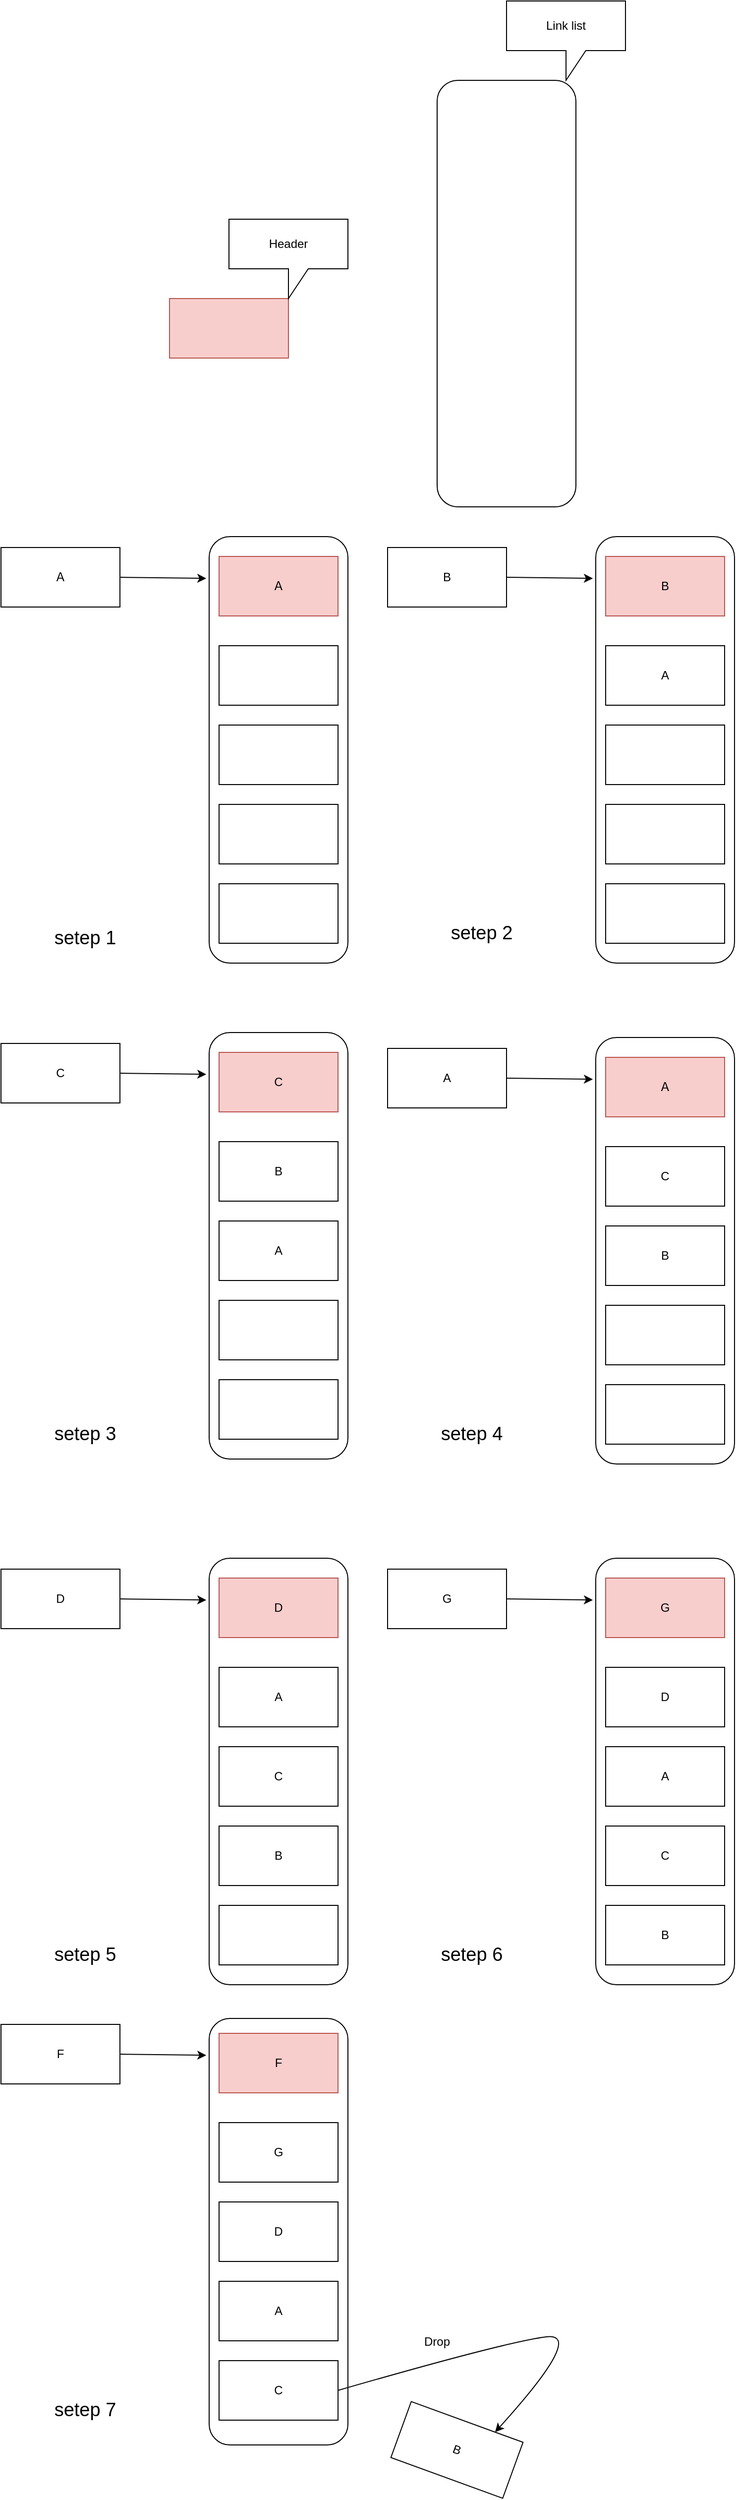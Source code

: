<mxfile version="14.1.8" type="device"><diagram id="eVZhMSxAnLaUQ7Z3V6Ou" name="Page-1"><mxGraphModel dx="1106" dy="1941" grid="1" gridSize="10" guides="1" tooltips="1" connect="1" arrows="1" fold="1" page="1" pageScale="1" pageWidth="827" pageHeight="1169" math="0" shadow="0"><root><mxCell id="0"/><mxCell id="1" parent="0"/><mxCell id="n7UyJePPDxXE7oI8OFcS-56" value="" style="rounded=1;whiteSpace=wrap;html=1;" vertex="1" parent="1"><mxGeometry x="260" y="1664" width="140" height="430" as="geometry"/></mxCell><mxCell id="n7UyJePPDxXE7oI8OFcS-1" value="" style="rounded=1;whiteSpace=wrap;html=1;" vertex="1" parent="1"><mxGeometry x="260" y="170" width="140" height="430" as="geometry"/></mxCell><mxCell id="n7UyJePPDxXE7oI8OFcS-2" value="Ａ" style="rounded=0;whiteSpace=wrap;html=1;fillColor=#f8cecc;strokeColor=#b85450;" vertex="1" parent="1"><mxGeometry x="270" y="190" width="120" height="60" as="geometry"/></mxCell><mxCell id="n7UyJePPDxXE7oI8OFcS-3" value="" style="rounded=0;whiteSpace=wrap;html=1;" vertex="1" parent="1"><mxGeometry x="270" y="280" width="120" height="60" as="geometry"/></mxCell><mxCell id="n7UyJePPDxXE7oI8OFcS-4" value="" style="rounded=0;whiteSpace=wrap;html=1;" vertex="1" parent="1"><mxGeometry x="270" y="360" width="120" height="60" as="geometry"/></mxCell><mxCell id="n7UyJePPDxXE7oI8OFcS-5" value="" style="rounded=0;whiteSpace=wrap;html=1;" vertex="1" parent="1"><mxGeometry x="270" y="440" width="120" height="60" as="geometry"/></mxCell><mxCell id="n7UyJePPDxXE7oI8OFcS-6" value="" style="rounded=0;whiteSpace=wrap;html=1;" vertex="1" parent="1"><mxGeometry x="270" y="520" width="120" height="60" as="geometry"/></mxCell><mxCell id="n7UyJePPDxXE7oI8OFcS-7" value="Ａ" style="rounded=0;whiteSpace=wrap;html=1;" vertex="1" parent="1"><mxGeometry x="50" y="181" width="120" height="60" as="geometry"/></mxCell><mxCell id="n7UyJePPDxXE7oI8OFcS-8" value="" style="endArrow=classic;html=1;entryX=-0.021;entryY=0.098;entryDx=0;entryDy=0;entryPerimeter=0;exitX=1;exitY=0.5;exitDx=0;exitDy=0;" edge="1" parent="1" source="n7UyJePPDxXE7oI8OFcS-7" target="n7UyJePPDxXE7oI8OFcS-1"><mxGeometry width="50" height="50" relative="1" as="geometry"><mxPoint x="210" y="170" as="sourcePoint"/><mxPoint x="260" y="120" as="targetPoint"/></mxGeometry></mxCell><mxCell id="n7UyJePPDxXE7oI8OFcS-9" value="" style="rounded=1;whiteSpace=wrap;html=1;" vertex="1" parent="1"><mxGeometry x="650" y="170" width="140" height="430" as="geometry"/></mxCell><mxCell id="n7UyJePPDxXE7oI8OFcS-10" value="B" style="rounded=0;whiteSpace=wrap;html=1;fillColor=#f8cecc;strokeColor=#b85450;" vertex="1" parent="1"><mxGeometry x="660" y="190" width="120" height="60" as="geometry"/></mxCell><mxCell id="n7UyJePPDxXE7oI8OFcS-11" value="A" style="rounded=0;whiteSpace=wrap;html=1;" vertex="1" parent="1"><mxGeometry x="660" y="280" width="120" height="60" as="geometry"/></mxCell><mxCell id="n7UyJePPDxXE7oI8OFcS-12" value="" style="rounded=0;whiteSpace=wrap;html=1;" vertex="1" parent="1"><mxGeometry x="660" y="360" width="120" height="60" as="geometry"/></mxCell><mxCell id="n7UyJePPDxXE7oI8OFcS-13" value="" style="rounded=0;whiteSpace=wrap;html=1;" vertex="1" parent="1"><mxGeometry x="660" y="440" width="120" height="60" as="geometry"/></mxCell><mxCell id="n7UyJePPDxXE7oI8OFcS-14" value="" style="rounded=0;whiteSpace=wrap;html=1;" vertex="1" parent="1"><mxGeometry x="660" y="520" width="120" height="60" as="geometry"/></mxCell><mxCell id="n7UyJePPDxXE7oI8OFcS-15" value="B" style="rounded=0;whiteSpace=wrap;html=1;" vertex="1" parent="1"><mxGeometry x="440" y="181" width="120" height="60" as="geometry"/></mxCell><mxCell id="n7UyJePPDxXE7oI8OFcS-16" value="" style="endArrow=classic;html=1;entryX=-0.021;entryY=0.098;entryDx=0;entryDy=0;entryPerimeter=0;exitX=1;exitY=0.5;exitDx=0;exitDy=0;" edge="1" parent="1" source="n7UyJePPDxXE7oI8OFcS-15" target="n7UyJePPDxXE7oI8OFcS-9"><mxGeometry width="50" height="50" relative="1" as="geometry"><mxPoint x="600" y="170" as="sourcePoint"/><mxPoint x="650" y="120" as="targetPoint"/></mxGeometry></mxCell><mxCell id="n7UyJePPDxXE7oI8OFcS-17" value="" style="rounded=1;whiteSpace=wrap;html=1;" vertex="1" parent="1"><mxGeometry x="260" y="670" width="140" height="430" as="geometry"/></mxCell><mxCell id="n7UyJePPDxXE7oI8OFcS-18" value="C" style="rounded=0;whiteSpace=wrap;html=1;fillColor=#f8cecc;strokeColor=#b85450;" vertex="1" parent="1"><mxGeometry x="270" y="690" width="120" height="60" as="geometry"/></mxCell><mxCell id="n7UyJePPDxXE7oI8OFcS-19" value="B" style="rounded=0;whiteSpace=wrap;html=1;" vertex="1" parent="1"><mxGeometry x="270" y="780" width="120" height="60" as="geometry"/></mxCell><mxCell id="n7UyJePPDxXE7oI8OFcS-20" value="A" style="rounded=0;whiteSpace=wrap;html=1;" vertex="1" parent="1"><mxGeometry x="270" y="860" width="120" height="60" as="geometry"/></mxCell><mxCell id="n7UyJePPDxXE7oI8OFcS-21" value="" style="rounded=0;whiteSpace=wrap;html=1;" vertex="1" parent="1"><mxGeometry x="270" y="940" width="120" height="60" as="geometry"/></mxCell><mxCell id="n7UyJePPDxXE7oI8OFcS-22" value="" style="rounded=0;whiteSpace=wrap;html=1;" vertex="1" parent="1"><mxGeometry x="270" y="1020" width="120" height="60" as="geometry"/></mxCell><mxCell id="n7UyJePPDxXE7oI8OFcS-23" value="C" style="rounded=0;whiteSpace=wrap;html=1;" vertex="1" parent="1"><mxGeometry x="50" y="681" width="120" height="60" as="geometry"/></mxCell><mxCell id="n7UyJePPDxXE7oI8OFcS-24" value="" style="endArrow=classic;html=1;entryX=-0.021;entryY=0.098;entryDx=0;entryDy=0;entryPerimeter=0;exitX=1;exitY=0.5;exitDx=0;exitDy=0;" edge="1" parent="1" source="n7UyJePPDxXE7oI8OFcS-23" target="n7UyJePPDxXE7oI8OFcS-17"><mxGeometry width="50" height="50" relative="1" as="geometry"><mxPoint x="210" y="670" as="sourcePoint"/><mxPoint x="260" y="620" as="targetPoint"/></mxGeometry></mxCell><mxCell id="n7UyJePPDxXE7oI8OFcS-25" value="" style="rounded=1;whiteSpace=wrap;html=1;" vertex="1" parent="1"><mxGeometry x="650" y="675" width="140" height="430" as="geometry"/></mxCell><mxCell id="n7UyJePPDxXE7oI8OFcS-26" value="Ａ" style="rounded=0;whiteSpace=wrap;html=1;fillColor=#f8cecc;strokeColor=#b85450;" vertex="1" parent="1"><mxGeometry x="660" y="695" width="120" height="60" as="geometry"/></mxCell><mxCell id="n7UyJePPDxXE7oI8OFcS-27" value="C" style="rounded=0;whiteSpace=wrap;html=1;" vertex="1" parent="1"><mxGeometry x="660" y="785" width="120" height="60" as="geometry"/></mxCell><mxCell id="n7UyJePPDxXE7oI8OFcS-28" value="B" style="rounded=0;whiteSpace=wrap;html=1;" vertex="1" parent="1"><mxGeometry x="660" y="865" width="120" height="60" as="geometry"/></mxCell><mxCell id="n7UyJePPDxXE7oI8OFcS-29" value="" style="rounded=0;whiteSpace=wrap;html=1;" vertex="1" parent="1"><mxGeometry x="660" y="945" width="120" height="60" as="geometry"/></mxCell><mxCell id="n7UyJePPDxXE7oI8OFcS-30" value="" style="rounded=0;whiteSpace=wrap;html=1;" vertex="1" parent="1"><mxGeometry x="660" y="1025" width="120" height="60" as="geometry"/></mxCell><mxCell id="n7UyJePPDxXE7oI8OFcS-31" value="A" style="rounded=0;whiteSpace=wrap;html=1;" vertex="1" parent="1"><mxGeometry x="440" y="686" width="120" height="60" as="geometry"/></mxCell><mxCell id="n7UyJePPDxXE7oI8OFcS-32" value="" style="endArrow=classic;html=1;entryX=-0.021;entryY=0.098;entryDx=0;entryDy=0;entryPerimeter=0;exitX=1;exitY=0.5;exitDx=0;exitDy=0;" edge="1" parent="1" source="n7UyJePPDxXE7oI8OFcS-31" target="n7UyJePPDxXE7oI8OFcS-25"><mxGeometry width="50" height="50" relative="1" as="geometry"><mxPoint x="600" y="675" as="sourcePoint"/><mxPoint x="650" y="625" as="targetPoint"/></mxGeometry></mxCell><mxCell id="n7UyJePPDxXE7oI8OFcS-33" value="" style="rounded=1;whiteSpace=wrap;html=1;" vertex="1" parent="1"><mxGeometry x="260" y="1200" width="140" height="430" as="geometry"/></mxCell><mxCell id="n7UyJePPDxXE7oI8OFcS-34" value="D" style="rounded=0;whiteSpace=wrap;html=1;fillColor=#f8cecc;strokeColor=#b85450;" vertex="1" parent="1"><mxGeometry x="270" y="1220" width="120" height="60" as="geometry"/></mxCell><mxCell id="n7UyJePPDxXE7oI8OFcS-35" value="A" style="rounded=0;whiteSpace=wrap;html=1;" vertex="1" parent="1"><mxGeometry x="270" y="1310" width="120" height="60" as="geometry"/></mxCell><mxCell id="n7UyJePPDxXE7oI8OFcS-36" value="C" style="rounded=0;whiteSpace=wrap;html=1;" vertex="1" parent="1"><mxGeometry x="270" y="1390" width="120" height="60" as="geometry"/></mxCell><mxCell id="n7UyJePPDxXE7oI8OFcS-37" value="B" style="rounded=0;whiteSpace=wrap;html=1;" vertex="1" parent="1"><mxGeometry x="270" y="1470" width="120" height="60" as="geometry"/></mxCell><mxCell id="n7UyJePPDxXE7oI8OFcS-38" value="" style="rounded=0;whiteSpace=wrap;html=1;" vertex="1" parent="1"><mxGeometry x="270" y="1550" width="120" height="60" as="geometry"/></mxCell><mxCell id="n7UyJePPDxXE7oI8OFcS-39" value="D" style="rounded=0;whiteSpace=wrap;html=1;" vertex="1" parent="1"><mxGeometry x="50" y="1211" width="120" height="60" as="geometry"/></mxCell><mxCell id="n7UyJePPDxXE7oI8OFcS-40" value="" style="endArrow=classic;html=1;entryX=-0.021;entryY=0.098;entryDx=0;entryDy=0;entryPerimeter=0;exitX=1;exitY=0.5;exitDx=0;exitDy=0;" edge="1" source="n7UyJePPDxXE7oI8OFcS-39" target="n7UyJePPDxXE7oI8OFcS-33" parent="1"><mxGeometry width="50" height="50" relative="1" as="geometry"><mxPoint x="210" y="1200" as="sourcePoint"/><mxPoint x="260" y="1150" as="targetPoint"/></mxGeometry></mxCell><mxCell id="n7UyJePPDxXE7oI8OFcS-41" value="" style="rounded=1;whiteSpace=wrap;html=1;" vertex="1" parent="1"><mxGeometry x="650" y="1200" width="140" height="430" as="geometry"/></mxCell><mxCell id="n7UyJePPDxXE7oI8OFcS-42" value="G" style="rounded=0;whiteSpace=wrap;html=1;fillColor=#f8cecc;strokeColor=#b85450;" vertex="1" parent="1"><mxGeometry x="660" y="1220" width="120" height="60" as="geometry"/></mxCell><mxCell id="n7UyJePPDxXE7oI8OFcS-43" value="D" style="rounded=0;whiteSpace=wrap;html=1;" vertex="1" parent="1"><mxGeometry x="660" y="1310" width="120" height="60" as="geometry"/></mxCell><mxCell id="n7UyJePPDxXE7oI8OFcS-44" value="A" style="rounded=0;whiteSpace=wrap;html=1;" vertex="1" parent="1"><mxGeometry x="660" y="1390" width="120" height="60" as="geometry"/></mxCell><mxCell id="n7UyJePPDxXE7oI8OFcS-45" value="C" style="rounded=0;whiteSpace=wrap;html=1;" vertex="1" parent="1"><mxGeometry x="660" y="1470" width="120" height="60" as="geometry"/></mxCell><mxCell id="n7UyJePPDxXE7oI8OFcS-46" value="B" style="rounded=0;whiteSpace=wrap;html=1;" vertex="1" parent="1"><mxGeometry x="660" y="1550" width="120" height="60" as="geometry"/></mxCell><mxCell id="n7UyJePPDxXE7oI8OFcS-47" value="G" style="rounded=0;whiteSpace=wrap;html=1;" vertex="1" parent="1"><mxGeometry x="440" y="1211" width="120" height="60" as="geometry"/></mxCell><mxCell id="n7UyJePPDxXE7oI8OFcS-48" value="" style="endArrow=classic;html=1;entryX=-0.021;entryY=0.098;entryDx=0;entryDy=0;entryPerimeter=0;exitX=1;exitY=0.5;exitDx=0;exitDy=0;" edge="1" source="n7UyJePPDxXE7oI8OFcS-47" target="n7UyJePPDxXE7oI8OFcS-41" parent="1"><mxGeometry width="50" height="50" relative="1" as="geometry"><mxPoint x="600" y="1200" as="sourcePoint"/><mxPoint x="650" y="1150" as="targetPoint"/></mxGeometry></mxCell><mxCell id="n7UyJePPDxXE7oI8OFcS-49" value="F" style="rounded=0;whiteSpace=wrap;html=1;fillColor=#f8cecc;strokeColor=#b85450;" vertex="1" parent="1"><mxGeometry x="270" y="1679" width="120" height="60" as="geometry"/></mxCell><mxCell id="n7UyJePPDxXE7oI8OFcS-50" value="G" style="rounded=0;whiteSpace=wrap;html=1;" vertex="1" parent="1"><mxGeometry x="270" y="1769" width="120" height="60" as="geometry"/></mxCell><mxCell id="n7UyJePPDxXE7oI8OFcS-51" value="D" style="rounded=0;whiteSpace=wrap;html=1;" vertex="1" parent="1"><mxGeometry x="270" y="1849" width="120" height="60" as="geometry"/></mxCell><mxCell id="n7UyJePPDxXE7oI8OFcS-52" value="A" style="rounded=0;whiteSpace=wrap;html=1;" vertex="1" parent="1"><mxGeometry x="270" y="1929" width="120" height="60" as="geometry"/></mxCell><mxCell id="n7UyJePPDxXE7oI8OFcS-53" value="C" style="rounded=0;whiteSpace=wrap;html=1;" vertex="1" parent="1"><mxGeometry x="270" y="2009" width="120" height="60" as="geometry"/></mxCell><mxCell id="n7UyJePPDxXE7oI8OFcS-54" value="F" style="rounded=0;whiteSpace=wrap;html=1;" vertex="1" parent="1"><mxGeometry x="50" y="1670" width="120" height="60" as="geometry"/></mxCell><mxCell id="n7UyJePPDxXE7oI8OFcS-55" value="" style="endArrow=classic;html=1;entryX=-0.021;entryY=0.098;entryDx=0;entryDy=0;entryPerimeter=0;exitX=1;exitY=0.5;exitDx=0;exitDy=0;" edge="1" parent="1" source="n7UyJePPDxXE7oI8OFcS-54"><mxGeometry width="50" height="50" relative="1" as="geometry"><mxPoint x="210" y="1659" as="sourcePoint"/><mxPoint x="257.06" y="1701.14" as="targetPoint"/></mxGeometry></mxCell><mxCell id="n7UyJePPDxXE7oI8OFcS-57" value="B" style="rounded=0;whiteSpace=wrap;html=1;rotation=20;" vertex="1" parent="1"><mxGeometry x="450" y="2069" width="120" height="60" as="geometry"/></mxCell><mxCell id="n7UyJePPDxXE7oI8OFcS-58" value="" style="curved=1;endArrow=classic;html=1;exitX=1;exitY=0.5;exitDx=0;exitDy=0;entryX=0.75;entryY=0;entryDx=0;entryDy=0;" edge="1" parent="1" source="n7UyJePPDxXE7oI8OFcS-53" target="n7UyJePPDxXE7oI8OFcS-57"><mxGeometry width="50" height="50" relative="1" as="geometry"><mxPoint x="510" y="1990" as="sourcePoint"/><mxPoint x="560" y="1940" as="targetPoint"/><Array as="points"><mxPoint x="560" y="1990"/><mxPoint x="640" y="1980"/></Array></mxGeometry></mxCell><mxCell id="n7UyJePPDxXE7oI8OFcS-59" value="Drop" style="text;html=1;strokeColor=none;fillColor=none;align=center;verticalAlign=middle;whiteSpace=wrap;rounded=0;" vertex="1" parent="1"><mxGeometry x="470" y="1980" width="40" height="20" as="geometry"/></mxCell><mxCell id="n7UyJePPDxXE7oI8OFcS-60" value="&lt;font style=&quot;font-size: 19px&quot;&gt;setep 1&lt;/font&gt;" style="text;html=1;strokeColor=none;fillColor=none;align=center;verticalAlign=middle;whiteSpace=wrap;rounded=0;" vertex="1" parent="1"><mxGeometry x="100" y="565" width="70" height="20" as="geometry"/></mxCell><mxCell id="n7UyJePPDxXE7oI8OFcS-61" value="&lt;font style=&quot;font-size: 19px&quot;&gt;setep 2&lt;/font&gt;" style="text;html=1;strokeColor=none;fillColor=none;align=center;verticalAlign=middle;whiteSpace=wrap;rounded=0;" vertex="1" parent="1"><mxGeometry x="500" y="560" width="70" height="20" as="geometry"/></mxCell><mxCell id="n7UyJePPDxXE7oI8OFcS-62" value="&lt;font style=&quot;font-size: 19px&quot;&gt;setep 3&lt;/font&gt;" style="text;html=1;strokeColor=none;fillColor=none;align=center;verticalAlign=middle;whiteSpace=wrap;rounded=0;" vertex="1" parent="1"><mxGeometry x="100" y="1065" width="70" height="20" as="geometry"/></mxCell><mxCell id="n7UyJePPDxXE7oI8OFcS-63" value="&lt;font style=&quot;font-size: 19px&quot;&gt;setep 4&lt;/font&gt;" style="text;html=1;strokeColor=none;fillColor=none;align=center;verticalAlign=middle;whiteSpace=wrap;rounded=0;" vertex="1" parent="1"><mxGeometry x="490" y="1065" width="70" height="20" as="geometry"/></mxCell><mxCell id="n7UyJePPDxXE7oI8OFcS-65" value="&lt;font style=&quot;font-size: 19px&quot;&gt;setep 5&lt;/font&gt;" style="text;html=1;strokeColor=none;fillColor=none;align=center;verticalAlign=middle;whiteSpace=wrap;rounded=0;" vertex="1" parent="1"><mxGeometry x="100" y="1590" width="70" height="20" as="geometry"/></mxCell><mxCell id="n7UyJePPDxXE7oI8OFcS-66" value="&lt;font style=&quot;font-size: 19px&quot;&gt;setep 6&lt;/font&gt;" style="text;html=1;strokeColor=none;fillColor=none;align=center;verticalAlign=middle;whiteSpace=wrap;rounded=0;" vertex="1" parent="1"><mxGeometry x="490" y="1590" width="70" height="20" as="geometry"/></mxCell><mxCell id="n7UyJePPDxXE7oI8OFcS-67" value="&lt;font style=&quot;font-size: 19px&quot;&gt;setep 7&lt;/font&gt;" style="text;html=1;strokeColor=none;fillColor=none;align=center;verticalAlign=middle;whiteSpace=wrap;rounded=0;" vertex="1" parent="1"><mxGeometry x="100" y="2049" width="70" height="20" as="geometry"/></mxCell><mxCell id="n7UyJePPDxXE7oI8OFcS-68" value="" style="rounded=0;whiteSpace=wrap;html=1;fillColor=#f8cecc;strokeColor=#b85450;" vertex="1" parent="1"><mxGeometry x="220" y="-70" width="120" height="60" as="geometry"/></mxCell><mxCell id="n7UyJePPDxXE7oI8OFcS-69" value="Header" style="shape=callout;whiteSpace=wrap;html=1;perimeter=calloutPerimeter;" vertex="1" parent="1"><mxGeometry x="280" y="-150" width="120" height="80" as="geometry"/></mxCell><mxCell id="n7UyJePPDxXE7oI8OFcS-70" value="" style="rounded=1;whiteSpace=wrap;html=1;" vertex="1" parent="1"><mxGeometry x="490" y="-290" width="140" height="430" as="geometry"/></mxCell><mxCell id="n7UyJePPDxXE7oI8OFcS-71" value="Link list" style="shape=callout;whiteSpace=wrap;html=1;perimeter=calloutPerimeter;" vertex="1" parent="1"><mxGeometry x="560" y="-370" width="120" height="80" as="geometry"/></mxCell></root></mxGraphModel></diagram></mxfile>